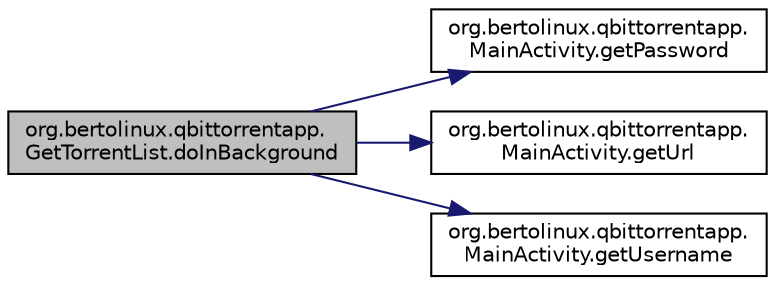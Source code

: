 digraph "org.bertolinux.qbittorrentapp.GetTorrentList.doInBackground"
{
  edge [fontname="Helvetica",fontsize="10",labelfontname="Helvetica",labelfontsize="10"];
  node [fontname="Helvetica",fontsize="10",shape=record];
  rankdir="LR";
  Node1 [label="org.bertolinux.qbittorrentapp.\lGetTorrentList.doInBackground",height=0.2,width=0.4,color="black", fillcolor="grey75", style="filled", fontcolor="black"];
  Node1 -> Node2 [color="midnightblue",fontsize="10",style="solid",fontname="Helvetica"];
  Node2 [label="org.bertolinux.qbittorrentapp.\lMainActivity.getPassword",height=0.2,width=0.4,color="black", fillcolor="white", style="filled",URL="$classorg_1_1bertolinux_1_1qbittorrentapp_1_1MainActivity.html#a343e33d1412f61c5041503e5e1645879"];
  Node1 -> Node3 [color="midnightblue",fontsize="10",style="solid",fontname="Helvetica"];
  Node3 [label="org.bertolinux.qbittorrentapp.\lMainActivity.getUrl",height=0.2,width=0.4,color="black", fillcolor="white", style="filled",URL="$classorg_1_1bertolinux_1_1qbittorrentapp_1_1MainActivity.html#ad5f5410b5b7d5f0260d04da989d9a645"];
  Node1 -> Node4 [color="midnightblue",fontsize="10",style="solid",fontname="Helvetica"];
  Node4 [label="org.bertolinux.qbittorrentapp.\lMainActivity.getUsername",height=0.2,width=0.4,color="black", fillcolor="white", style="filled",URL="$classorg_1_1bertolinux_1_1qbittorrentapp_1_1MainActivity.html#a5c567760406e610e0219e09606ee58f3"];
}
